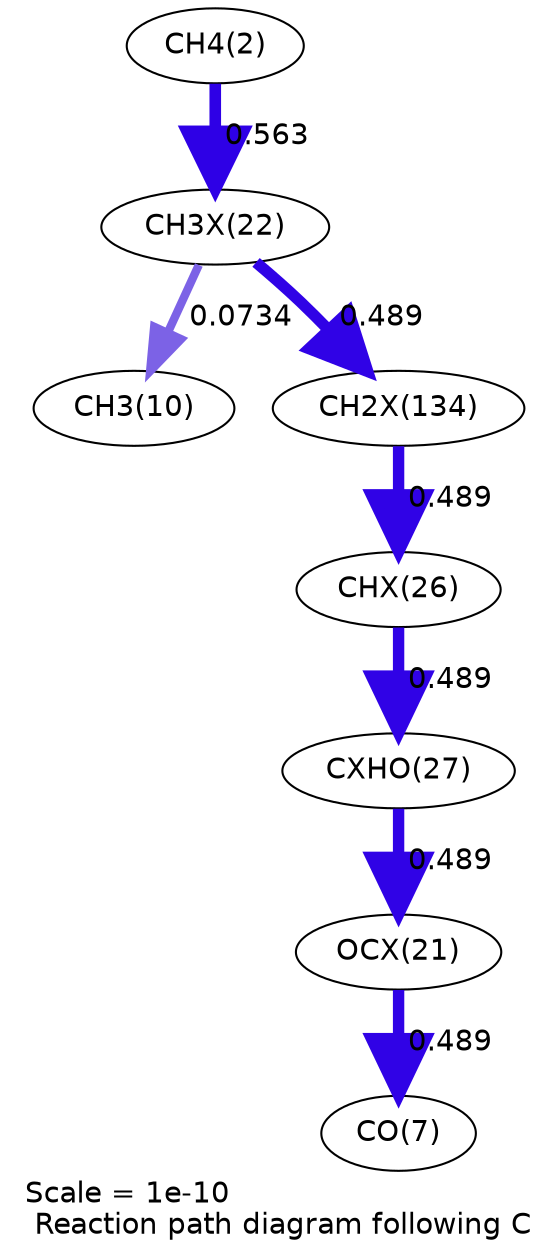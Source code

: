 digraph reaction_paths {
center=1;
s4 -> s26[fontname="Helvetica", penwidth=5.57, arrowsize=2.78, color="0.7, 1.06, 0.9"
, label=" 0.563"];
s26 -> s12[fontname="Helvetica", penwidth=4.03, arrowsize=2.01, color="0.7, 0.573, 0.9"
, label=" 0.0734"];
s26 -> s38[fontname="Helvetica", penwidth=5.46, arrowsize=2.73, color="0.7, 0.989, 0.9"
, label=" 0.489"];
s38 -> s28[fontname="Helvetica", penwidth=5.46, arrowsize=2.73, color="0.7, 0.989, 0.9"
, label=" 0.489"];
s28 -> s29[fontname="Helvetica", penwidth=5.46, arrowsize=2.73, color="0.7, 0.989, 0.9"
, label=" 0.489"];
s29 -> s25[fontname="Helvetica", penwidth=5.46, arrowsize=2.73, color="0.7, 0.989, 0.9"
, label=" 0.489"];
s25 -> s9[fontname="Helvetica", penwidth=5.46, arrowsize=2.73, color="0.7, 0.989, 0.9"
, label=" 0.489"];
s4 [ fontname="Helvetica", label="CH4(2)"];
s9 [ fontname="Helvetica", label="CO(7)"];
s12 [ fontname="Helvetica", label="CH3(10)"];
s25 [ fontname="Helvetica", label="OCX(21)"];
s26 [ fontname="Helvetica", label="CH3X(22)"];
s28 [ fontname="Helvetica", label="CHX(26)"];
s29 [ fontname="Helvetica", label="CXHO(27)"];
s38 [ fontname="Helvetica", label="CH2X(134)"];
 label = "Scale = 1e-10\l Reaction path diagram following C";
 fontname = "Helvetica";
}
